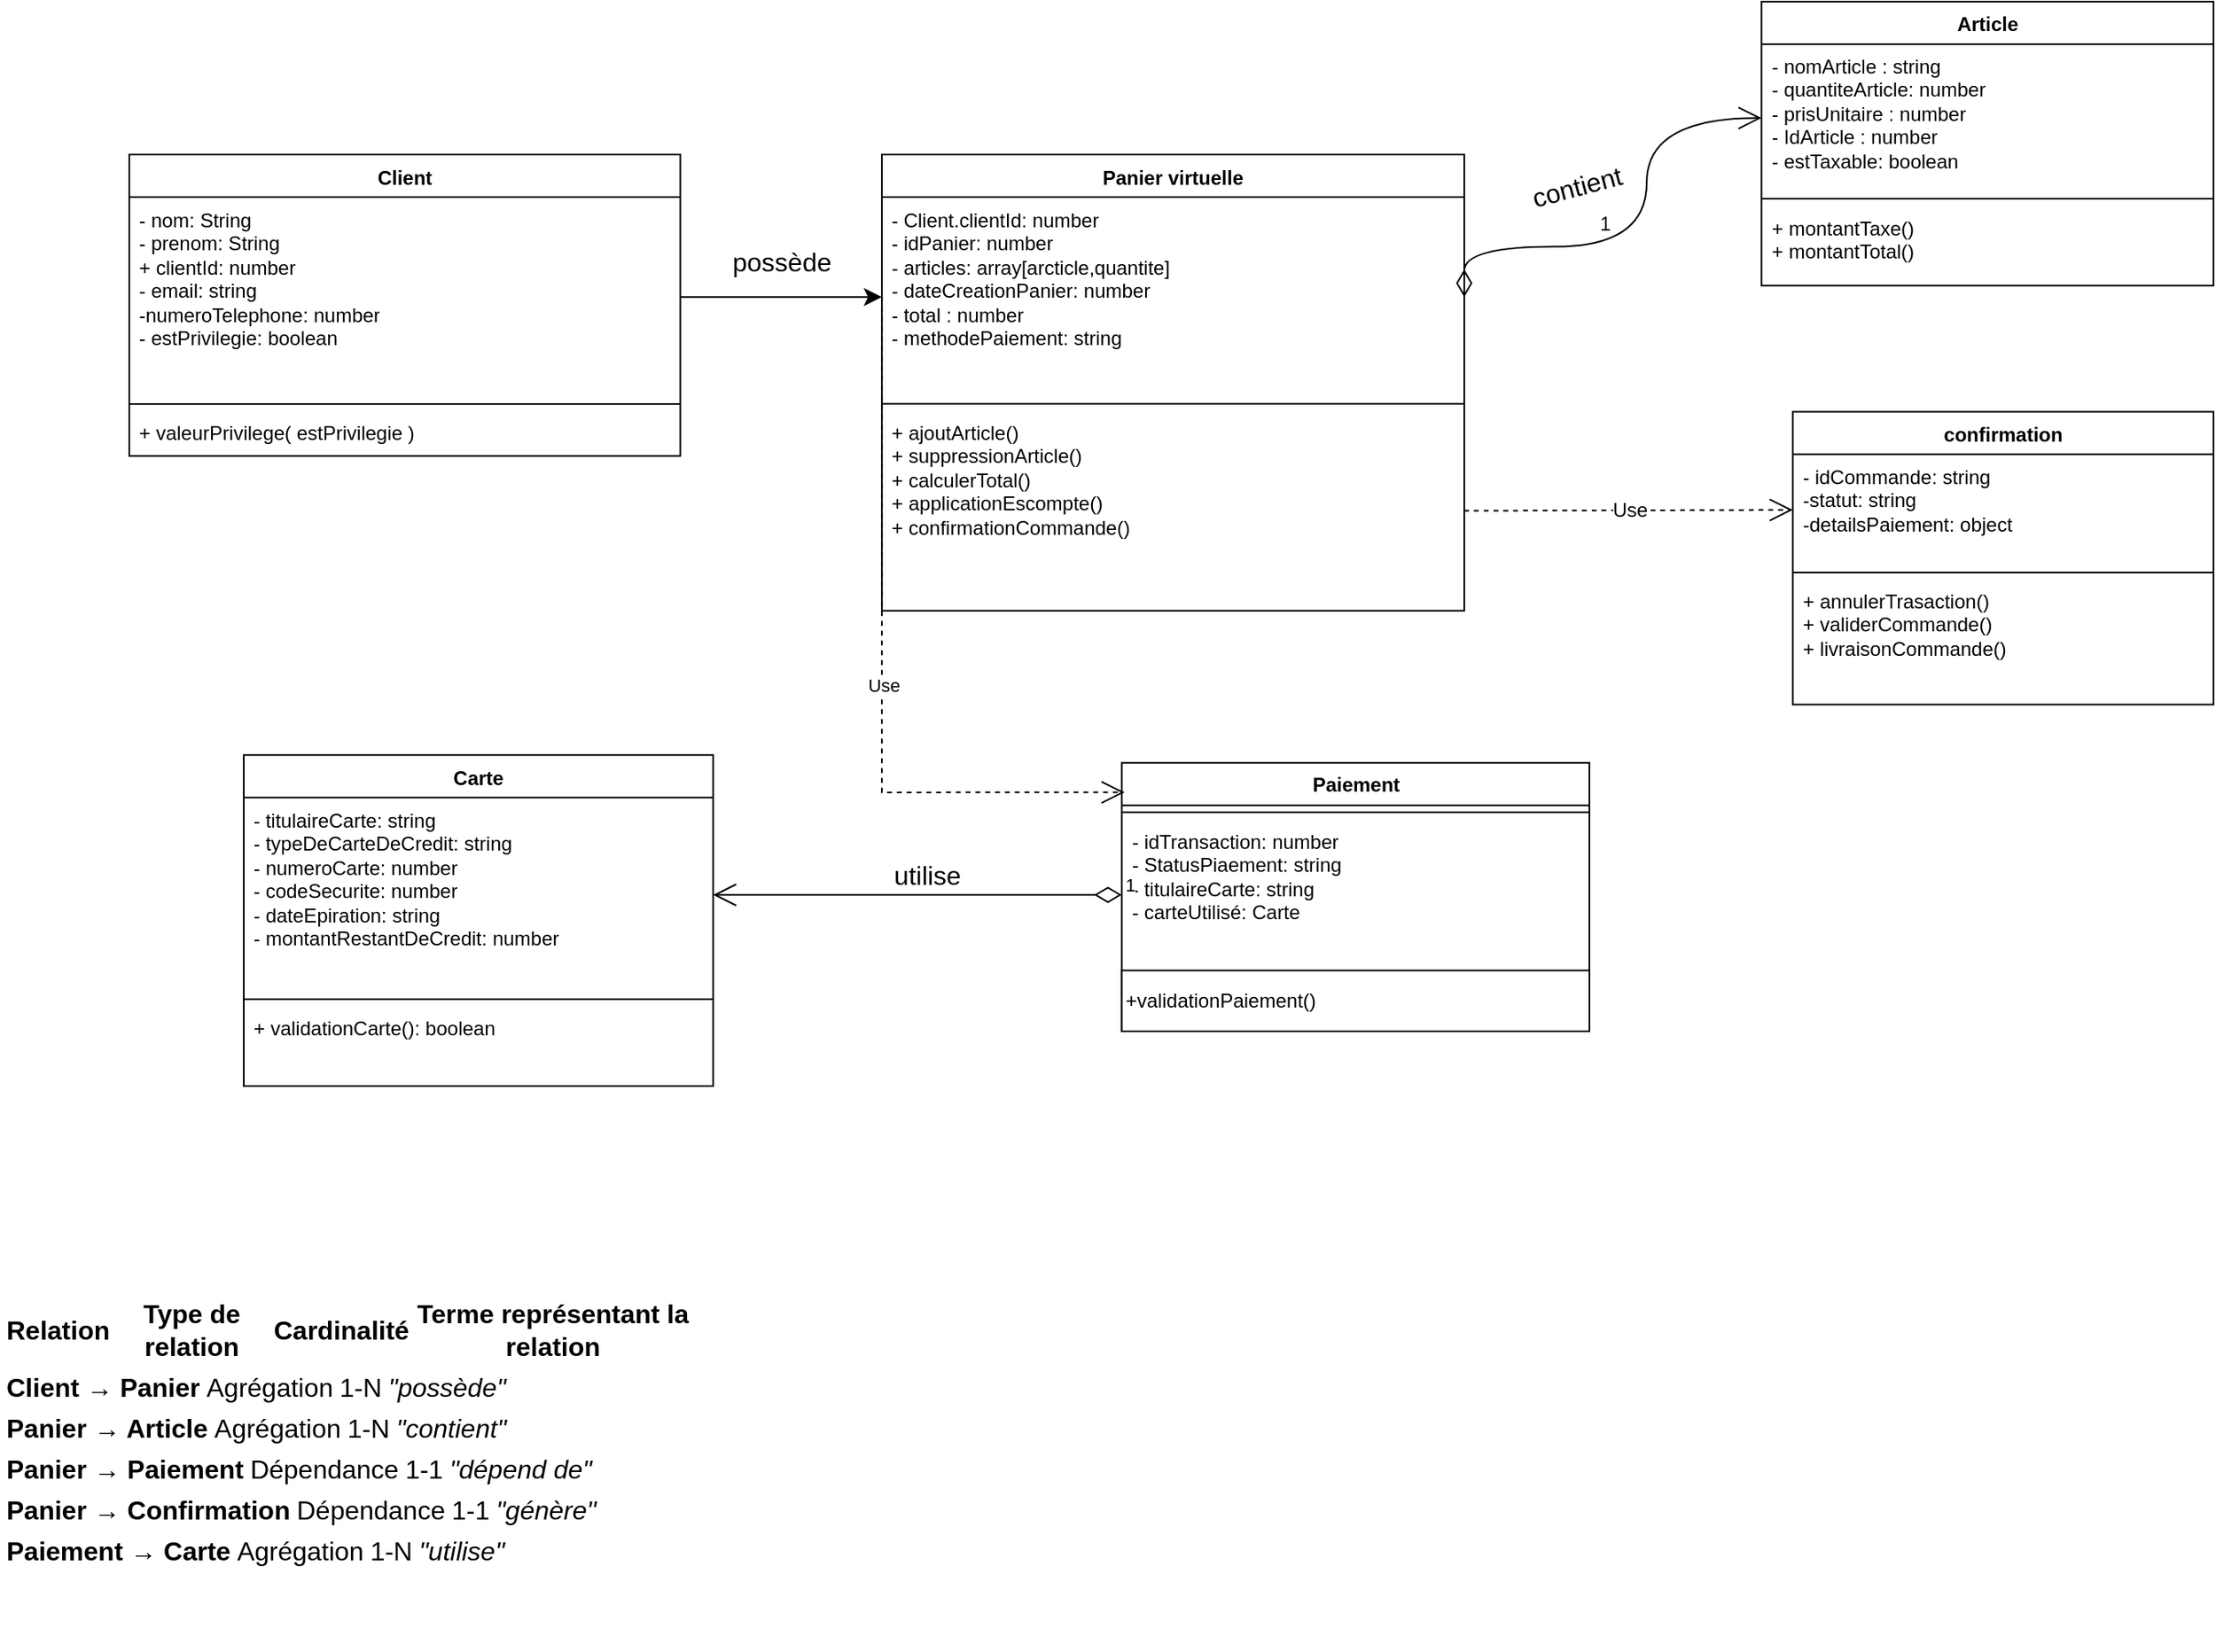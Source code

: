 <mxfile version="26.1.1" pages="2">
  <diagram name="Page-1" id="LhkC0GKqJQl8EqU11tic">
    <mxGraphModel dx="2466" dy="1631" grid="0" gridSize="10" guides="1" tooltips="1" connect="1" arrows="1" fold="1" page="0" pageScale="1" pageWidth="850" pageHeight="1100" math="0" shadow="0">
      <root>
        <mxCell id="0" />
        <mxCell id="1" parent="0" />
        <mxCell id="OCxzfQqBFVTwr3kHudwE-12" value="" style="group" parent="1" vertex="1" connectable="0">
          <mxGeometry x="-446" y="-716" width="1273.94" height="663" as="geometry" />
        </mxCell>
        <mxCell id="y0F5sRRlfPdBhK9bxvjx-1" value="Article" style="swimlane;fontStyle=1;align=center;verticalAlign=top;childLayout=stackLayout;horizontal=1;startSize=26;horizontalStack=0;resizeParent=1;resizeParentMax=0;resizeLast=0;collapsible=1;marginBottom=0;whiteSpace=wrap;html=1;" parent="OCxzfQqBFVTwr3kHudwE-12" vertex="1">
          <mxGeometry x="997.689" width="276.251" height="173.687" as="geometry" />
        </mxCell>
        <mxCell id="y0F5sRRlfPdBhK9bxvjx-2" value="&lt;div&gt;- nomArticle : string&lt;/div&gt;&lt;div&gt;- quantiteArticle: number&lt;br&gt;- prisUnitaire : number&lt;/div&gt;&lt;div&gt;- IdArticle : number&lt;br&gt;- estTaxable: boolean&lt;br&gt;&lt;br&gt;&lt;/div&gt;" style="text;strokeColor=none;fillColor=none;align=left;verticalAlign=top;spacingLeft=4;spacingRight=4;overflow=hidden;rotatable=0;points=[[0,0.5],[1,0.5]];portConstraint=eastwest;whiteSpace=wrap;html=1;" parent="y0F5sRRlfPdBhK9bxvjx-1" vertex="1">
          <mxGeometry y="26" width="276.251" height="90.312" as="geometry" />
        </mxCell>
        <mxCell id="y0F5sRRlfPdBhK9bxvjx-3" value="" style="line;strokeWidth=1;fillColor=none;align=left;verticalAlign=middle;spacingTop=-1;spacingLeft=3;spacingRight=3;rotatable=0;labelPosition=right;points=[];portConstraint=eastwest;strokeColor=inherit;" parent="y0F5sRRlfPdBhK9bxvjx-1" vertex="1">
          <mxGeometry y="116.312" width="276.251" height="8.5" as="geometry" />
        </mxCell>
        <mxCell id="y0F5sRRlfPdBhK9bxvjx-4" value="+ montantTaxe()&lt;div&gt;+ montantTotal()&lt;/div&gt;" style="text;strokeColor=none;fillColor=none;align=left;verticalAlign=top;spacingLeft=4;spacingRight=4;overflow=hidden;rotatable=0;points=[[0,0.5],[1,0.5]];portConstraint=eastwest;whiteSpace=wrap;html=1;" parent="y0F5sRRlfPdBhK9bxvjx-1" vertex="1">
          <mxGeometry y="124.812" width="276.251" height="48.875" as="geometry" />
        </mxCell>
        <mxCell id="vKdj8ruJpH2rpbCoqokS-1" value="Client" style="swimlane;fontStyle=1;align=center;verticalAlign=top;childLayout=stackLayout;horizontal=1;startSize=26;horizontalStack=0;resizeParent=1;resizeParentMax=0;resizeLast=0;collapsible=1;marginBottom=0;whiteSpace=wrap;html=1;" parent="OCxzfQqBFVTwr3kHudwE-12" vertex="1">
          <mxGeometry y="93.5" width="336.813" height="184.312" as="geometry" />
        </mxCell>
        <mxCell id="vKdj8ruJpH2rpbCoqokS-2" value="&lt;div&gt;&lt;div&gt;- nom: String&lt;/div&gt;&lt;/div&gt;&lt;div&gt;- prenom: String&lt;br&gt;+ clientId: number&lt;/div&gt;&lt;div&gt;- email: string&lt;/div&gt;&lt;div&gt;-numeroTelephone: number&lt;/div&gt;&lt;div&gt;- estPrivilegie: boolean&lt;/div&gt;" style="text;strokeColor=none;fillColor=none;align=left;verticalAlign=top;spacingLeft=4;spacingRight=4;overflow=hidden;rotatable=0;points=[[0,0.5],[1,0.5]];portConstraint=eastwest;whiteSpace=wrap;html=1;" parent="vKdj8ruJpH2rpbCoqokS-1" vertex="1">
          <mxGeometry y="26" width="336.813" height="122.188" as="geometry" />
        </mxCell>
        <mxCell id="vKdj8ruJpH2rpbCoqokS-3" value="" style="line;strokeWidth=1;fillColor=none;align=left;verticalAlign=middle;spacingTop=-1;spacingLeft=3;spacingRight=3;rotatable=0;labelPosition=right;points=[];portConstraint=eastwest;strokeColor=inherit;" parent="vKdj8ruJpH2rpbCoqokS-1" vertex="1">
          <mxGeometry y="148.188" width="336.813" height="8.5" as="geometry" />
        </mxCell>
        <mxCell id="vKdj8ruJpH2rpbCoqokS-4" value="+ valeurPrivilege( estPrivilegie )" style="text;strokeColor=none;fillColor=none;align=left;verticalAlign=top;spacingLeft=4;spacingRight=4;overflow=hidden;rotatable=0;points=[[0,0.5],[1,0.5]];portConstraint=eastwest;whiteSpace=wrap;html=1;" parent="vKdj8ruJpH2rpbCoqokS-1" vertex="1">
          <mxGeometry y="156.688" width="336.813" height="27.625" as="geometry" />
        </mxCell>
        <mxCell id="vKdj8ruJpH2rpbCoqokS-5" value="Panier virtuelle" style="swimlane;fontStyle=1;align=center;verticalAlign=top;childLayout=stackLayout;horizontal=1;startSize=26;horizontalStack=0;resizeParent=1;resizeParentMax=0;resizeLast=0;collapsible=1;marginBottom=0;whiteSpace=wrap;html=1;" parent="OCxzfQqBFVTwr3kHudwE-12" vertex="1">
          <mxGeometry x="460.063" y="93.5" width="355.938" height="278.875" as="geometry">
            <mxRectangle x="-514" y="12" width="114" height="26" as="alternateBounds" />
          </mxGeometry>
        </mxCell>
        <mxCell id="vKdj8ruJpH2rpbCoqokS-6" value="&lt;div&gt;- Client.clientId: number&lt;/div&gt;&lt;div&gt;&lt;span style=&quot;background-color: transparent; color: light-dark(rgb(0, 0, 0), rgb(255, 255, 255));&quot;&gt;- idPanier: number&lt;/span&gt;&lt;/div&gt;&lt;div&gt;- articles: array[arcticle,quantite]&lt;/div&gt;&lt;div&gt;&lt;span style=&quot;background-color: transparent; color: light-dark(rgb(0, 0, 0), rgb(255, 255, 255));&quot;&gt;- dateCreationPanier: number&lt;/span&gt;&lt;/div&gt;&lt;div&gt;- total : number&lt;/div&gt;&lt;div&gt;- methodePaiement: string&lt;/div&gt;&lt;div&gt;&lt;br&gt;&lt;/div&gt;&lt;div&gt;&lt;br&gt;&lt;/div&gt;" style="text;strokeColor=none;fillColor=none;align=left;verticalAlign=top;spacingLeft=4;spacingRight=4;overflow=hidden;rotatable=0;points=[[0,0.5],[1,0.5]];portConstraint=eastwest;whiteSpace=wrap;html=1;" parent="vKdj8ruJpH2rpbCoqokS-5" vertex="1">
          <mxGeometry y="26" width="355.938" height="122.187" as="geometry" />
        </mxCell>
        <mxCell id="vKdj8ruJpH2rpbCoqokS-7" value="" style="line;strokeWidth=1;fillColor=none;align=left;verticalAlign=middle;spacingTop=-1;spacingLeft=3;spacingRight=3;rotatable=0;labelPosition=right;points=[];portConstraint=eastwest;strokeColor=inherit;" parent="vKdj8ruJpH2rpbCoqokS-5" vertex="1">
          <mxGeometry y="148.187" width="355.938" height="8.5" as="geometry" />
        </mxCell>
        <mxCell id="vKdj8ruJpH2rpbCoqokS-8" value="&lt;div&gt;+ ajoutArticle()&lt;/div&gt;&lt;div&gt;+ suppressionArticle()&lt;/div&gt;&lt;div&gt;+ calculerTotal()&lt;/div&gt;&lt;div&gt;+ applicationEscompte()&lt;/div&gt;&lt;div&gt;+ confirmationCommande()&lt;/div&gt;" style="text;strokeColor=none;fillColor=none;align=left;verticalAlign=top;spacingLeft=4;spacingRight=4;overflow=hidden;rotatable=0;points=[[0,0.5],[1,0.5]];portConstraint=eastwest;whiteSpace=wrap;html=1;" parent="vKdj8ruJpH2rpbCoqokS-5" vertex="1">
          <mxGeometry y="156.687" width="355.938" height="122.187" as="geometry" />
        </mxCell>
        <mxCell id="vKdj8ruJpH2rpbCoqokS-9" value="Paiement" style="swimlane;fontStyle=1;align=center;verticalAlign=top;childLayout=stackLayout;horizontal=1;startSize=26;horizontalStack=0;resizeParent=1;resizeParentMax=0;resizeLast=0;collapsible=1;marginBottom=0;whiteSpace=wrap;html=1;" parent="OCxzfQqBFVTwr3kHudwE-12" vertex="1">
          <mxGeometry x="606.689" y="465.375" width="285.813" height="164.125" as="geometry" />
        </mxCell>
        <mxCell id="vKdj8ruJpH2rpbCoqokS-11" value="" style="line;strokeWidth=1;fillColor=none;align=left;verticalAlign=middle;spacingTop=-1;spacingLeft=3;spacingRight=3;rotatable=0;labelPosition=right;points=[];portConstraint=eastwest;strokeColor=inherit;" parent="vKdj8ruJpH2rpbCoqokS-9" vertex="1">
          <mxGeometry y="26" width="285.813" height="8.5" as="geometry" />
        </mxCell>
        <mxCell id="vKdj8ruJpH2rpbCoqokS-10" value="- idTransaction: number&lt;div&gt;- StatusPiaement: string&lt;/div&gt;&lt;div&gt;- titulaireCarte: string&lt;/div&gt;&lt;div&gt;- carteUtilisé: Carte&lt;/div&gt;" style="text;strokeColor=none;fillColor=none;align=left;verticalAlign=top;spacingLeft=4;spacingRight=4;overflow=hidden;rotatable=0;points=[[0,0.5],[1,0.5]];portConstraint=eastwest;whiteSpace=wrap;html=1;" parent="vKdj8ruJpH2rpbCoqokS-9" vertex="1">
          <mxGeometry y="34.5" width="285.813" height="92.437" as="geometry" />
        </mxCell>
        <mxCell id="OCxzfQqBFVTwr3kHudwE-1" value="&lt;span style=&quot;&quot;&gt;+validationPaiement()&lt;/span&gt;" style="rounded=0;whiteSpace=wrap;html=1;align=left;" parent="vKdj8ruJpH2rpbCoqokS-9" vertex="1">
          <mxGeometry y="126.937" width="285.813" height="37.188" as="geometry" />
        </mxCell>
        <mxCell id="vKdj8ruJpH2rpbCoqokS-13" value="Carte" style="swimlane;fontStyle=1;align=center;verticalAlign=top;childLayout=stackLayout;horizontal=1;startSize=26;horizontalStack=0;resizeParent=1;resizeParentMax=0;resizeLast=0;collapsible=1;marginBottom=0;whiteSpace=wrap;html=1;" parent="OCxzfQqBFVTwr3kHudwE-12" vertex="1">
          <mxGeometry x="70.003" y="460.62" width="286.876" height="202.375" as="geometry" />
        </mxCell>
        <mxCell id="vKdj8ruJpH2rpbCoqokS-14" value="- titulaireCarte: string&lt;div&gt;- typeDeCarteDeCredit: string&lt;/div&gt;&lt;div&gt;- numeroCarte: number&lt;/div&gt;&lt;div&gt;- codeSecurite: number&lt;/div&gt;&lt;div&gt;- dateEpiration: string&lt;/div&gt;&lt;div&gt;- montantRestantDeCredit: number&lt;/div&gt;" style="text;strokeColor=none;fillColor=none;align=left;verticalAlign=top;spacingLeft=4;spacingRight=4;overflow=hidden;rotatable=0;points=[[0,0.5],[1,0.5]];portConstraint=eastwest;whiteSpace=wrap;html=1;" parent="vKdj8ruJpH2rpbCoqokS-13" vertex="1">
          <mxGeometry y="26" width="286.876" height="119.0" as="geometry" />
        </mxCell>
        <mxCell id="vKdj8ruJpH2rpbCoqokS-15" value="" style="line;strokeWidth=1;fillColor=none;align=left;verticalAlign=middle;spacingTop=-1;spacingLeft=3;spacingRight=3;rotatable=0;labelPosition=right;points=[];portConstraint=eastwest;strokeColor=inherit;" parent="vKdj8ruJpH2rpbCoqokS-13" vertex="1">
          <mxGeometry y="145" width="286.876" height="8.5" as="geometry" />
        </mxCell>
        <mxCell id="vKdj8ruJpH2rpbCoqokS-16" value="+ validationCarte(): boolean&lt;div&gt;&lt;br&gt;&lt;/div&gt;" style="text;strokeColor=none;fillColor=none;align=left;verticalAlign=top;spacingLeft=4;spacingRight=4;overflow=hidden;rotatable=0;points=[[0,0.5],[1,0.5]];portConstraint=eastwest;whiteSpace=wrap;html=1;" parent="vKdj8ruJpH2rpbCoqokS-13" vertex="1">
          <mxGeometry y="153.5" width="286.876" height="48.875" as="geometry" />
        </mxCell>
        <mxCell id="PBFFROz9SGwxzKGs8fMy-2" value="confirmation" style="swimlane;fontStyle=1;align=center;verticalAlign=top;childLayout=stackLayout;horizontal=1;startSize=26;horizontalStack=0;resizeParent=1;resizeParentMax=0;resizeLast=0;collapsible=1;marginBottom=0;whiteSpace=wrap;html=1;" parent="OCxzfQqBFVTwr3kHudwE-12" vertex="1">
          <mxGeometry x="1016.814" y="250.75" width="257.126" height="179" as="geometry" />
        </mxCell>
        <mxCell id="PBFFROz9SGwxzKGs8fMy-3" value="- idCommande: string&lt;div&gt;-statut: string&lt;/div&gt;&lt;div&gt;-detailsPaiement: object&lt;/div&gt;&lt;div&gt;&lt;br&gt;&lt;/div&gt;" style="text;strokeColor=none;fillColor=none;align=left;verticalAlign=top;spacingLeft=4;spacingRight=4;overflow=hidden;rotatable=0;points=[[0,0.5],[1,0.5]];portConstraint=eastwest;whiteSpace=wrap;html=1;" parent="PBFFROz9SGwxzKGs8fMy-2" vertex="1">
          <mxGeometry y="26" width="257.126" height="68.0" as="geometry" />
        </mxCell>
        <mxCell id="PBFFROz9SGwxzKGs8fMy-4" value="" style="line;strokeWidth=1;fillColor=none;align=left;verticalAlign=middle;spacingTop=-1;spacingLeft=3;spacingRight=3;rotatable=0;labelPosition=right;points=[];portConstraint=eastwest;strokeColor=inherit;" parent="PBFFROz9SGwxzKGs8fMy-2" vertex="1">
          <mxGeometry y="94.0" width="257.126" height="8.5" as="geometry" />
        </mxCell>
        <mxCell id="PBFFROz9SGwxzKGs8fMy-5" value="&lt;div&gt;+ annulerTrasaction()&lt;/div&gt;&lt;div&gt;+ validerCommande()&lt;/div&gt;&lt;div&gt;+ livraisonCommande()&lt;/div&gt;" style="text;strokeColor=none;fillColor=none;align=left;verticalAlign=top;spacingLeft=4;spacingRight=4;overflow=hidden;rotatable=0;points=[[0,0.5],[1,0.5]];portConstraint=eastwest;whiteSpace=wrap;html=1;" parent="PBFFROz9SGwxzKGs8fMy-2" vertex="1">
          <mxGeometry y="102.5" width="257.126" height="76.5" as="geometry" />
        </mxCell>
        <mxCell id="PBFFROz9SGwxzKGs8fMy-8" value="Use" style="endArrow=open;endSize=12;dashed=1;html=1;rounded=0;entryX=0.006;entryY=0.11;entryDx=0;entryDy=0;entryPerimeter=0;exitX=0;exitY=0.5;exitDx=0;exitDy=0;" parent="OCxzfQqBFVTwr3kHudwE-12" source="vKdj8ruJpH2rpbCoqokS-6" target="vKdj8ruJpH2rpbCoqokS-9" edge="1">
          <mxGeometry x="0.051" width="160" relative="1" as="geometry">
            <mxPoint x="501.501" y="699.125" as="sourcePoint" />
            <mxPoint x="454.751" y="752.25" as="targetPoint" />
            <Array as="points">
              <mxPoint x="460.063" y="483.438" />
            </Array>
            <mxPoint x="1" as="offset" />
          </mxGeometry>
        </mxCell>
        <mxCell id="PBFFROz9SGwxzKGs8fMy-9" value="1" style="endArrow=open;html=1;endSize=12;startArrow=diamondThin;startSize=14;startFill=0;edgeStyle=orthogonalEdgeStyle;align=left;verticalAlign=bottom;rounded=0;entryX=1;entryY=0.5;entryDx=0;entryDy=0;exitX=0;exitY=0.5;exitDx=0;exitDy=0;" parent="OCxzfQqBFVTwr3kHudwE-12" source="vKdj8ruJpH2rpbCoqokS-10" target="vKdj8ruJpH2rpbCoqokS-14" edge="1">
          <mxGeometry x="-1" y="3" relative="1" as="geometry">
            <mxPoint x="264.563" y="1080.563" as="sourcePoint" />
            <mxPoint x="404.813" y="871.25" as="targetPoint" />
          </mxGeometry>
        </mxCell>
        <mxCell id="OCxzfQqBFVTwr3kHudwE-6" value="Use" style="endArrow=open;endSize=12;dashed=1;html=1;rounded=0;fontSize=12;curved=1;exitX=1;exitY=0.5;exitDx=0;exitDy=0;entryX=0;entryY=0.5;entryDx=0;entryDy=0;" parent="OCxzfQqBFVTwr3kHudwE-12" source="vKdj8ruJpH2rpbCoqokS-8" target="PBFFROz9SGwxzKGs8fMy-3" edge="1">
          <mxGeometry width="160" relative="1" as="geometry">
            <mxPoint x="780.939" y="694.875" as="sourcePoint" />
            <mxPoint x="950.939" y="694.875" as="targetPoint" />
          </mxGeometry>
        </mxCell>
        <mxCell id="OCxzfQqBFVTwr3kHudwE-7" value="1" style="endArrow=open;html=1;endSize=12;startArrow=diamondThin;startSize=14;startFill=0;edgeStyle=orthogonalEdgeStyle;align=left;verticalAlign=bottom;rounded=0;fontSize=12;curved=1;entryX=0;entryY=0.5;entryDx=0;entryDy=0;exitX=1;exitY=0.5;exitDx=0;exitDy=0;" parent="OCxzfQqBFVTwr3kHudwE-12" source="vKdj8ruJpH2rpbCoqokS-6" target="y0F5sRRlfPdBhK9bxvjx-2" edge="1">
          <mxGeometry x="0.013" y="30" relative="1" as="geometry">
            <mxPoint x="737.376" y="65.875" as="sourcePoint" />
            <mxPoint x="907.377" y="65.875" as="targetPoint" />
            <Array as="points">
              <mxPoint x="816.002" y="149.813" />
              <mxPoint x="927.564" y="149.813" />
            </Array>
            <mxPoint x="-1" as="offset" />
          </mxGeometry>
        </mxCell>
        <mxCell id="OCxzfQqBFVTwr3kHudwE-9" value="" style="edgeStyle=none;curved=1;rounded=0;orthogonalLoop=1;jettySize=auto;html=1;fontSize=12;startSize=8;endSize=8;entryX=0;entryY=0.5;entryDx=0;entryDy=0;exitX=1;exitY=0.5;exitDx=0;exitDy=0;" parent="OCxzfQqBFVTwr3kHudwE-12" source="vKdj8ruJpH2rpbCoqokS-2" target="vKdj8ruJpH2rpbCoqokS-6" edge="1">
          <mxGeometry relative="1" as="geometry">
            <mxPoint x="452.626" y="182.75" as="targetPoint" />
          </mxGeometry>
        </mxCell>
        <mxCell id="OCxzfQqBFVTwr3kHudwE-11" value="possède" style="text;strokeColor=none;fillColor=none;html=1;align=center;verticalAlign=middle;whiteSpace=wrap;rounded=0;fontSize=16;" parent="OCxzfQqBFVTwr3kHudwE-12" vertex="1">
          <mxGeometry x="366.563" y="143.437" width="63.75" height="31.875" as="geometry" />
        </mxCell>
        <mxCell id="OCxzfQqBFVTwr3kHudwE-14" value="contient" style="text;strokeColor=none;fillColor=none;html=1;align=center;verticalAlign=middle;whiteSpace=wrap;rounded=0;fontSize=16;rotation=-15;" parent="OCxzfQqBFVTwr3kHudwE-12" vertex="1">
          <mxGeometry x="855" y="87.0" width="60" height="52" as="geometry" />
        </mxCell>
        <mxCell id="OCxzfQqBFVTwr3kHudwE-16" value="utilise" style="text;strokeColor=none;fillColor=none;html=1;align=center;verticalAlign=middle;whiteSpace=wrap;rounded=0;fontSize=16;" parent="OCxzfQqBFVTwr3kHudwE-12" vertex="1">
          <mxGeometry x="445" y="509" width="86" height="50" as="geometry" />
        </mxCell>
        <mxCell id="OCxzfQqBFVTwr3kHudwE-13" value="&lt;table&gt;&lt;thead data-end=&quot;2438&quot; data-start=&quot;2340&quot;&gt;&lt;tr data-end=&quot;2438&quot; data-start=&quot;2340&quot;&gt;&lt;th data-end=&quot;2371&quot; data-start=&quot;2340&quot;&gt;Relation&lt;/th&gt;&lt;th data-end=&quot;2390&quot; data-start=&quot;2371&quot;&gt;Type de relation&lt;/th&gt;&lt;th data-end=&quot;2404&quot; data-start=&quot;2390&quot;&gt;Cardinalité&lt;/th&gt;&lt;th data-end=&quot;2438&quot; data-start=&quot;2404&quot;&gt;Terme représentant la relation&lt;/th&gt;&lt;/tr&gt;&lt;/thead&gt;&lt;/table&gt;&lt;table&gt;&lt;tbody&gt;&lt;tr data-end=&quot;2638&quot; data-start=&quot;2539&quot;&gt;&lt;td&gt;&lt;strong data-end=&quot;2560&quot; data-start=&quot;2541&quot;&gt;Client → Panier&lt;/strong&gt;&lt;/td&gt;&lt;td&gt;Agrégation&lt;/td&gt;&lt;td&gt;1-N&lt;/td&gt;&lt;td&gt;&lt;em data-end=&quot;2617&quot; data-start=&quot;2606&quot;&gt;&quot;possède&quot;&lt;/em&gt;&lt;/td&gt;&lt;/tr&gt;&lt;/tbody&gt;&lt;/table&gt;&lt;table&gt;&lt;tbody&gt;&lt;tr data-end=&quot;2738&quot; data-start=&quot;2639&quot;&gt;&lt;td&gt;&lt;strong data-end=&quot;2661&quot; data-start=&quot;2641&quot;&gt;Panier → Article&lt;/strong&gt;&lt;/td&gt;&lt;td&gt;Agrégation&lt;/td&gt;&lt;td&gt;1-N&lt;/td&gt;&lt;td&gt;&lt;em data-end=&quot;2718&quot; data-start=&quot;2706&quot;&gt;&quot;contient&quot;&lt;/em&gt;&lt;/td&gt;&lt;/tr&gt;&lt;/tbody&gt;&lt;/table&gt;&lt;table&gt;&lt;tbody&gt;&lt;tr data-end=&quot;2838&quot; data-start=&quot;2739&quot;&gt;&lt;td&gt;&lt;strong data-end=&quot;2762&quot; data-start=&quot;2741&quot;&gt;Panier → Paiement&lt;/strong&gt;&lt;/td&gt;&lt;td&gt;Dépendance&lt;/td&gt;&lt;td&gt;1-1&lt;/td&gt;&lt;td&gt;&lt;em data-end=&quot;2819&quot; data-start=&quot;2806&quot;&gt;&quot;dépend de&quot;&lt;/em&gt;&lt;/td&gt;&lt;/tr&gt;&lt;/tbody&gt;&lt;/table&gt;&lt;table&gt;&lt;tbody&gt;&lt;tr data-end=&quot;2938&quot; data-start=&quot;2839&quot;&gt;&lt;td&gt;&lt;strong data-end=&quot;2866&quot; data-start=&quot;2841&quot;&gt;Panier → Confirmation&lt;/strong&gt;&lt;/td&gt;&lt;td&gt;Dépendance&lt;/td&gt;&lt;td&gt;1-1&lt;/td&gt;&lt;td&gt;&lt;em data-end=&quot;2916&quot; data-start=&quot;2906&quot;&gt;&quot;génère&quot;&lt;/em&gt;&lt;/td&gt;&lt;/tr&gt;&lt;/tbody&gt;&lt;/table&gt;&lt;table&gt;&lt;tbody&gt;&lt;tr data-end=&quot;3038&quot; data-start=&quot;2939&quot;&gt;&lt;td&gt;&lt;strong data-end=&quot;2961&quot; data-start=&quot;2941&quot;&gt;Paiement → Carte&lt;/strong&gt;&lt;/td&gt;&lt;td&gt;Agrégation&lt;/td&gt;&lt;td&gt;1-N&lt;/td&gt;&lt;td&gt;&lt;em data-end=&quot;3017&quot; data-start=&quot;3006&quot;&gt;&quot;utilise&quot;&lt;/em&gt;&lt;/td&gt;&lt;/tr&gt;&lt;/tbody&gt;&lt;/table&gt;" style="text;strokeColor=none;fillColor=none;html=1;align=center;verticalAlign=middle;whiteSpace=wrap;rounded=0;fontSize=16;" parent="1" vertex="1">
          <mxGeometry x="-525" y="26" width="426" height="266" as="geometry" />
        </mxCell>
      </root>
    </mxGraphModel>
  </diagram>
  <diagram id="qk8H1CshacFP2wpFvfV3" name="Page-2">
    <mxGraphModel dx="513" dy="608" grid="0" gridSize="10" guides="1" tooltips="1" connect="1" arrows="1" fold="1" page="0" pageScale="1" pageWidth="850" pageHeight="1100" math="0" shadow="0">
      <root>
        <mxCell id="0" />
        <mxCell id="1" parent="0" />
      </root>
    </mxGraphModel>
  </diagram>
</mxfile>
